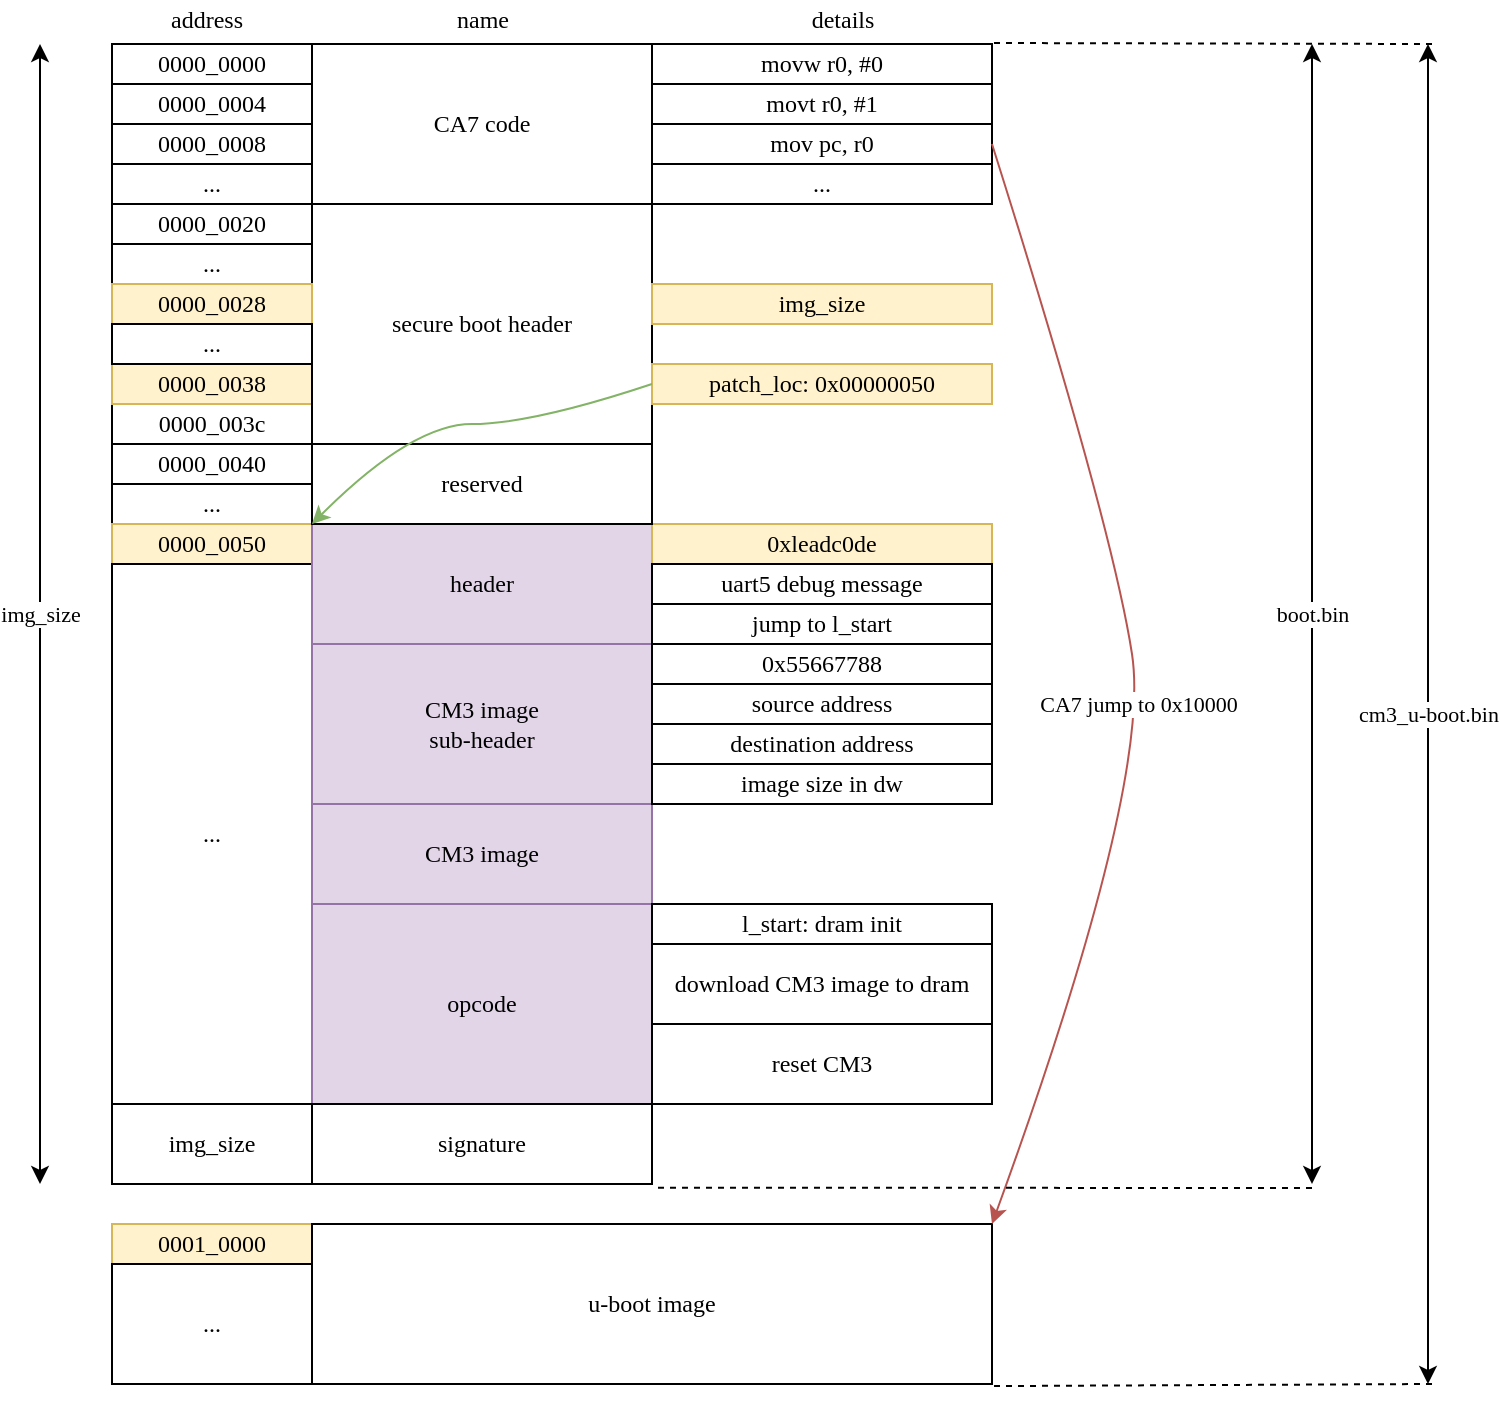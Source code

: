 <mxfile version="11.1.4" type="device"><diagram id="dw0IqlBXZwo_pZofRDzN" name="Page-1"><mxGraphModel dx="1089" dy="643" grid="1" gridSize="10" guides="1" tooltips="1" connect="1" arrows="1" fold="1" page="1" pageScale="1" pageWidth="827" pageHeight="1169" math="0" shadow="0"><root><mxCell id="0"/><mxCell id="1" parent="0"/><mxCell id="EMx238ram38udujBlheV-1" value="0000_0000" style="rounded=0;whiteSpace=wrap;html=1;fontFamily=Lucida Console;" parent="1" vertex="1"><mxGeometry x="80" y="40" width="100" height="20" as="geometry"/></mxCell><mxCell id="EMx238ram38udujBlheV-2" value="0000_0004" style="rounded=0;whiteSpace=wrap;html=1;fontFamily=Lucida Console;" parent="1" vertex="1"><mxGeometry x="80" y="60" width="100" height="20" as="geometry"/></mxCell><mxCell id="EMx238ram38udujBlheV-3" value="0000_0008" style="rounded=0;whiteSpace=wrap;html=1;fontFamily=Lucida Console;" parent="1" vertex="1"><mxGeometry x="80" y="80" width="100" height="20" as="geometry"/></mxCell><mxCell id="EMx238ram38udujBlheV-4" value="movw r0, #0" style="rounded=0;whiteSpace=wrap;html=1;fontFamily=Lucida Console;" parent="1" vertex="1"><mxGeometry x="350" y="40" width="170" height="20" as="geometry"/></mxCell><mxCell id="EMx238ram38udujBlheV-5" value="movt r0, #1" style="rounded=0;whiteSpace=wrap;html=1;fontFamily=Lucida Console;" parent="1" vertex="1"><mxGeometry x="350" y="60" width="170" height="20" as="geometry"/></mxCell><mxCell id="EMx238ram38udujBlheV-6" value="mov pc, r0" style="rounded=0;whiteSpace=wrap;html=1;fontFamily=Lucida Console;" parent="1" vertex="1"><mxGeometry x="350" y="80" width="170" height="20" as="geometry"/></mxCell><mxCell id="EMx238ram38udujBlheV-7" value="..." style="rounded=0;whiteSpace=wrap;html=1;fontFamily=Lucida Console;" parent="1" vertex="1"><mxGeometry x="80" y="100" width="100" height="20" as="geometry"/></mxCell><mxCell id="EMx238ram38udujBlheV-8" value="0000_0020" style="rounded=0;whiteSpace=wrap;html=1;fontFamily=Lucida Console;" parent="1" vertex="1"><mxGeometry x="80" y="120" width="100" height="20" as="geometry"/></mxCell><mxCell id="EMx238ram38udujBlheV-9" value="..." style="rounded=0;whiteSpace=wrap;html=1;fontFamily=Lucida Console;" parent="1" vertex="1"><mxGeometry x="80" y="140" width="100" height="20" as="geometry"/></mxCell><mxCell id="EMx238ram38udujBlheV-10" value="0000_003c" style="rounded=0;whiteSpace=wrap;html=1;fontFamily=Lucida Console;" parent="1" vertex="1"><mxGeometry x="80" y="220" width="100" height="20" as="geometry"/></mxCell><mxCell id="EMx238ram38udujBlheV-12" value="0000_0038" style="rounded=0;whiteSpace=wrap;html=1;fontFamily=Lucida Console;fillColor=#fff2cc;strokeColor=#d6b656;" parent="1" vertex="1"><mxGeometry x="80" y="200" width="100" height="20" as="geometry"/></mxCell><mxCell id="EMx238ram38udujBlheV-13" value="secure boot header" style="rounded=0;whiteSpace=wrap;html=1;fontFamily=Lucida Console;" parent="1" vertex="1"><mxGeometry x="180" y="120" width="170" height="120" as="geometry"/></mxCell><mxCell id="EMx238ram38udujBlheV-14" value="0000_0040" style="rounded=0;whiteSpace=wrap;html=1;fontFamily=Lucida Console;" parent="1" vertex="1"><mxGeometry x="80" y="240" width="100" height="20" as="geometry"/></mxCell><mxCell id="EMx238ram38udujBlheV-15" value="..." style="rounded=0;whiteSpace=wrap;html=1;fontFamily=Lucida Console;" parent="1" vertex="1"><mxGeometry x="80" y="260" width="100" height="20" as="geometry"/></mxCell><mxCell id="EMx238ram38udujBlheV-16" value="0000_0050" style="rounded=0;whiteSpace=wrap;html=1;fontFamily=Lucida Console;fillColor=#fff2cc;strokeColor=#d6b656;" parent="1" vertex="1"><mxGeometry x="80" y="280" width="100" height="20" as="geometry"/></mxCell><mxCell id="EMx238ram38udujBlheV-17" value="..." style="rounded=0;whiteSpace=wrap;html=1;fontFamily=Lucida Console;" parent="1" vertex="1"><mxGeometry x="80" y="300" width="100" height="270" as="geometry"/></mxCell><mxCell id="EMx238ram38udujBlheV-18" value="header" style="rounded=0;whiteSpace=wrap;html=1;fontFamily=Lucida Console;fillColor=#e1d5e7;strokeColor=#9673a6;" parent="1" vertex="1"><mxGeometry x="180" y="280" width="170" height="60" as="geometry"/></mxCell><mxCell id="EMx238ram38udujBlheV-19" value="0xleadc0de" style="rounded=0;whiteSpace=wrap;html=1;fontFamily=Lucida Console;fillColor=#fff2cc;strokeColor=#d6b656;" parent="1" vertex="1"><mxGeometry x="350" y="280" width="170" height="20" as="geometry"/></mxCell><mxCell id="EMx238ram38udujBlheV-20" value="CA7 code" style="rounded=0;whiteSpace=wrap;html=1;fontFamily=Lucida Console;" parent="1" vertex="1"><mxGeometry x="180" y="40" width="170" height="80" as="geometry"/></mxCell><mxCell id="EMx238ram38udujBlheV-21" value="..." style="rounded=0;whiteSpace=wrap;html=1;fontFamily=Lucida Console;" parent="1" vertex="1"><mxGeometry x="350" y="100" width="170" height="20" as="geometry"/></mxCell><mxCell id="EMx238ram38udujBlheV-22" value="patch_loc: 0x00000050" style="rounded=0;whiteSpace=wrap;html=1;fontFamily=Lucida Console;fillColor=#fff2cc;strokeColor=#d6b656;" parent="1" vertex="1"><mxGeometry x="350" y="200" width="170" height="20" as="geometry"/></mxCell><mxCell id="EMx238ram38udujBlheV-23" value="uart5 debug message" style="rounded=0;whiteSpace=wrap;html=1;fontFamily=Lucida Console;" parent="1" vertex="1"><mxGeometry x="350" y="300" width="170" height="20" as="geometry"/></mxCell><mxCell id="EMx238ram38udujBlheV-24" value="jump to l_start" style="rounded=0;whiteSpace=wrap;html=1;fontFamily=Lucida Console;" parent="1" vertex="1"><mxGeometry x="350" y="320" width="170" height="20" as="geometry"/></mxCell><mxCell id="EMx238ram38udujBlheV-25" value="CM3 image" style="rounded=0;whiteSpace=wrap;html=1;fontFamily=Lucida Console;fillColor=#e1d5e7;strokeColor=#9673a6;" parent="1" vertex="1"><mxGeometry x="180" y="420" width="170" height="50" as="geometry"/></mxCell><mxCell id="EMx238ram38udujBlheV-26" value="opcode" style="rounded=0;whiteSpace=wrap;html=1;fontFamily=Lucida Console;fillColor=#e1d5e7;strokeColor=#9673a6;" parent="1" vertex="1"><mxGeometry x="180" y="470" width="170" height="100" as="geometry"/></mxCell><mxCell id="EMx238ram38udujBlheV-27" value="l_start: dram init" style="rounded=0;whiteSpace=wrap;html=1;fontFamily=Lucida Console;" parent="1" vertex="1"><mxGeometry x="350" y="470" width="170" height="20" as="geometry"/></mxCell><mxCell id="EMx238ram38udujBlheV-28" value="download CM3 image to dram" style="rounded=0;whiteSpace=wrap;html=1;fontFamily=Lucida Console;" parent="1" vertex="1"><mxGeometry x="350" y="490" width="170" height="40" as="geometry"/></mxCell><mxCell id="EMx238ram38udujBlheV-29" value="reset CM3" style="rounded=0;whiteSpace=wrap;html=1;fontFamily=Lucida Console;" parent="1" vertex="1"><mxGeometry x="350" y="530" width="170" height="40" as="geometry"/></mxCell><mxCell id="EMx238ram38udujBlheV-31" value="0000_0028" style="rounded=0;whiteSpace=wrap;html=1;fontFamily=Lucida Console;fillColor=#fff2cc;strokeColor=#d6b656;" parent="1" vertex="1"><mxGeometry x="80" y="160" width="100" height="20" as="geometry"/></mxCell><mxCell id="EMx238ram38udujBlheV-32" value="..." style="rounded=0;whiteSpace=wrap;html=1;fontFamily=Lucida Console;" parent="1" vertex="1"><mxGeometry x="80" y="180" width="100" height="20" as="geometry"/></mxCell><mxCell id="EMx238ram38udujBlheV-33" value="img_size" style="rounded=0;whiteSpace=wrap;html=1;fontFamily=Lucida Console;fillColor=#fff2cc;strokeColor=#d6b656;" parent="1" vertex="1"><mxGeometry x="350" y="160" width="170" height="20" as="geometry"/></mxCell><mxCell id="EMx238ram38udujBlheV-35" value="reserved" style="rounded=0;whiteSpace=wrap;html=1;fontFamily=Lucida Console;" parent="1" vertex="1"><mxGeometry x="180" y="240" width="170" height="40" as="geometry"/></mxCell><mxCell id="EMx238ram38udujBlheV-36" value="img_size" style="rounded=0;whiteSpace=wrap;html=1;fontFamily=Lucida Console;" parent="1" vertex="1"><mxGeometry x="80" y="570" width="100" height="40" as="geometry"/></mxCell><mxCell id="EMx238ram38udujBlheV-37" value="0001_0000" style="rounded=0;whiteSpace=wrap;html=1;fontFamily=Lucida Console;fillColor=#fff2cc;strokeColor=#d6b656;" parent="1" vertex="1"><mxGeometry x="80" y="630" width="100" height="20" as="geometry"/></mxCell><mxCell id="EMx238ram38udujBlheV-38" value="u-boot image" style="rounded=0;whiteSpace=wrap;html=1;fontFamily=Lucida Console;" parent="1" vertex="1"><mxGeometry x="180" y="630" width="340" height="80" as="geometry"/></mxCell><mxCell id="EMx238ram38udujBlheV-39" value="..." style="rounded=0;whiteSpace=wrap;html=1;fontFamily=Lucida Console;" parent="1" vertex="1"><mxGeometry x="80" y="650" width="100" height="60" as="geometry"/></mxCell><mxCell id="EMx238ram38udujBlheV-40" value="address" style="text;html=1;align=center;verticalAlign=middle;resizable=0;points=[];autosize=1;fontFamily=Lucida Console;" parent="1" vertex="1"><mxGeometry x="92" y="18" width="70" height="20" as="geometry"/></mxCell><mxCell id="EMx238ram38udujBlheV-41" value="name" style="text;html=1;align=center;verticalAlign=middle;resizable=0;points=[];autosize=1;fontFamily=Lucida Console;" parent="1" vertex="1"><mxGeometry x="245" y="18" width="40" height="20" as="geometry"/></mxCell><mxCell id="EMx238ram38udujBlheV-42" value="details" style="text;html=1;align=center;verticalAlign=middle;resizable=0;points=[];autosize=1;fontFamily=Lucida Console;" parent="1" vertex="1"><mxGeometry x="410" y="18" width="70" height="20" as="geometry"/></mxCell><mxCell id="EMx238ram38udujBlheV-45" value="" style="curved=1;endArrow=classic;html=1;fontFamily=Lucida Console;exitX=1;exitY=0.5;exitDx=0;exitDy=0;entryX=1;entryY=0;entryDx=0;entryDy=0;fillColor=#f8cecc;strokeColor=#b85450;" parent="1" source="EMx238ram38udujBlheV-6" target="EMx238ram38udujBlheV-38" edge="1"><mxGeometry width="50" height="50" relative="1" as="geometry"><mxPoint x="390" y="390" as="sourcePoint"/><mxPoint x="440" y="340" as="targetPoint"/><Array as="points"><mxPoint x="580" y="280"/><mxPoint x="600" y="410"/></Array></mxGeometry></mxCell><mxCell id="EMx238ram38udujBlheV-46" value="CA7 jump to 0x10000" style="edgeLabel;html=1;align=center;verticalAlign=middle;resizable=0;points=[];fontFamily=Lucida Console;" parent="EMx238ram38udujBlheV-45" vertex="1" connectable="0"><mxGeometry x="0.027" y="-1" relative="1" as="geometry"><mxPoint as="offset"/></mxGeometry></mxCell><mxCell id="EMx238ram38udujBlheV-49" value="" style="curved=1;endArrow=classic;html=1;fontFamily=Lucida Console;exitX=1;exitY=0.75;exitDx=0;exitDy=0;entryX=0;entryY=0;entryDx=0;entryDy=0;fillColor=#d5e8d4;strokeColor=#82b366;" parent="1" source="EMx238ram38udujBlheV-13" target="EMx238ram38udujBlheV-18" edge="1"><mxGeometry width="50" height="50" relative="1" as="geometry"><mxPoint x="390" y="390" as="sourcePoint"/><mxPoint x="440" y="340" as="targetPoint"/><Array as="points"><mxPoint x="290" y="230"/><mxPoint x="230" y="230"/></Array></mxGeometry></mxCell><mxCell id="EMx238ram38udujBlheV-51" value="signature" style="rounded=0;whiteSpace=wrap;html=1;fontFamily=Lucida Console;" parent="1" vertex="1"><mxGeometry x="180" y="570" width="170" height="40" as="geometry"/></mxCell><mxCell id="EMx238ram38udujBlheV-52" value="img_size" style="endArrow=classic;startArrow=classic;html=1;fontFamily=Lucida Console;" parent="1" edge="1"><mxGeometry width="50" height="50" relative="1" as="geometry"><mxPoint x="44" y="610" as="sourcePoint"/><mxPoint x="44" y="40" as="targetPoint"/></mxGeometry></mxCell><mxCell id="wFMRPjdCUgD9otGpAlP_-1" value="CM3 image&lt;br&gt;sub-header" style="rounded=0;whiteSpace=wrap;html=1;fontFamily=Lucida Console;fillColor=#e1d5e7;strokeColor=#9673a6;" parent="1" vertex="1"><mxGeometry x="180" y="340" width="170" height="80" as="geometry"/></mxCell><mxCell id="wFMRPjdCUgD9otGpAlP_-2" value="0x55667788" style="rounded=0;whiteSpace=wrap;html=1;fontFamily=Lucida Console;" parent="1" vertex="1"><mxGeometry x="350" y="340" width="170" height="20" as="geometry"/></mxCell><mxCell id="wFMRPjdCUgD9otGpAlP_-3" value="source address" style="rounded=0;whiteSpace=wrap;html=1;fontFamily=Lucida Console;" parent="1" vertex="1"><mxGeometry x="350" y="360" width="170" height="20" as="geometry"/></mxCell><mxCell id="wFMRPjdCUgD9otGpAlP_-4" value="destination address" style="rounded=0;whiteSpace=wrap;html=1;fontFamily=Lucida Console;" parent="1" vertex="1"><mxGeometry x="350" y="380" width="170" height="20" as="geometry"/></mxCell><mxCell id="wFMRPjdCUgD9otGpAlP_-5" value="image size in dw" style="rounded=0;whiteSpace=wrap;html=1;fontFamily=Lucida Console;" parent="1" vertex="1"><mxGeometry x="350" y="400" width="170" height="20" as="geometry"/></mxCell><mxCell id="apgoRtogbpYf64ZULrPC-1" value="boot.bin" style="endArrow=classic;startArrow=classic;html=1;fontFamily=Lucida Console;" edge="1" parent="1"><mxGeometry width="50" height="50" relative="1" as="geometry"><mxPoint x="680" y="610" as="sourcePoint"/><mxPoint x="680" y="40" as="targetPoint"/></mxGeometry></mxCell><mxCell id="apgoRtogbpYf64ZULrPC-2" value="cm3_u-boot.bin" style="endArrow=classic;startArrow=classic;html=1;fontFamily=Lucida Console;" edge="1" parent="1"><mxGeometry width="50" height="50" relative="1" as="geometry"><mxPoint x="738" y="710" as="sourcePoint"/><mxPoint x="738" y="40" as="targetPoint"/></mxGeometry></mxCell><mxCell id="apgoRtogbpYf64ZULrPC-3" value="" style="endArrow=none;dashed=1;html=1;entryX=1.012;entryY=1.046;entryDx=0;entryDy=0;entryPerimeter=0;" edge="1" parent="1" target="EMx238ram38udujBlheV-51"><mxGeometry width="50" height="50" relative="1" as="geometry"><mxPoint x="680" y="612" as="sourcePoint"/><mxPoint x="70" y="750" as="targetPoint"/></mxGeometry></mxCell><mxCell id="apgoRtogbpYf64ZULrPC-4" value="" style="endArrow=none;dashed=1;html=1;entryX=1.003;entryY=1.013;entryDx=0;entryDy=0;entryPerimeter=0;" edge="1" parent="1" target="EMx238ram38udujBlheV-38"><mxGeometry width="50" height="50" relative="1" as="geometry"><mxPoint x="740" y="710" as="sourcePoint"/><mxPoint x="520.04" y="709.84" as="targetPoint"/></mxGeometry></mxCell><mxCell id="apgoRtogbpYf64ZULrPC-5" value="" style="endArrow=none;dashed=1;html=1;entryX=0.999;entryY=-0.025;entryDx=0;entryDy=0;entryPerimeter=0;" edge="1" parent="1" target="EMx238ram38udujBlheV-4"><mxGeometry width="50" height="50" relative="1" as="geometry"><mxPoint x="740" y="40" as="sourcePoint"/><mxPoint x="590" y="180" as="targetPoint"/></mxGeometry></mxCell></root></mxGraphModel></diagram></mxfile>